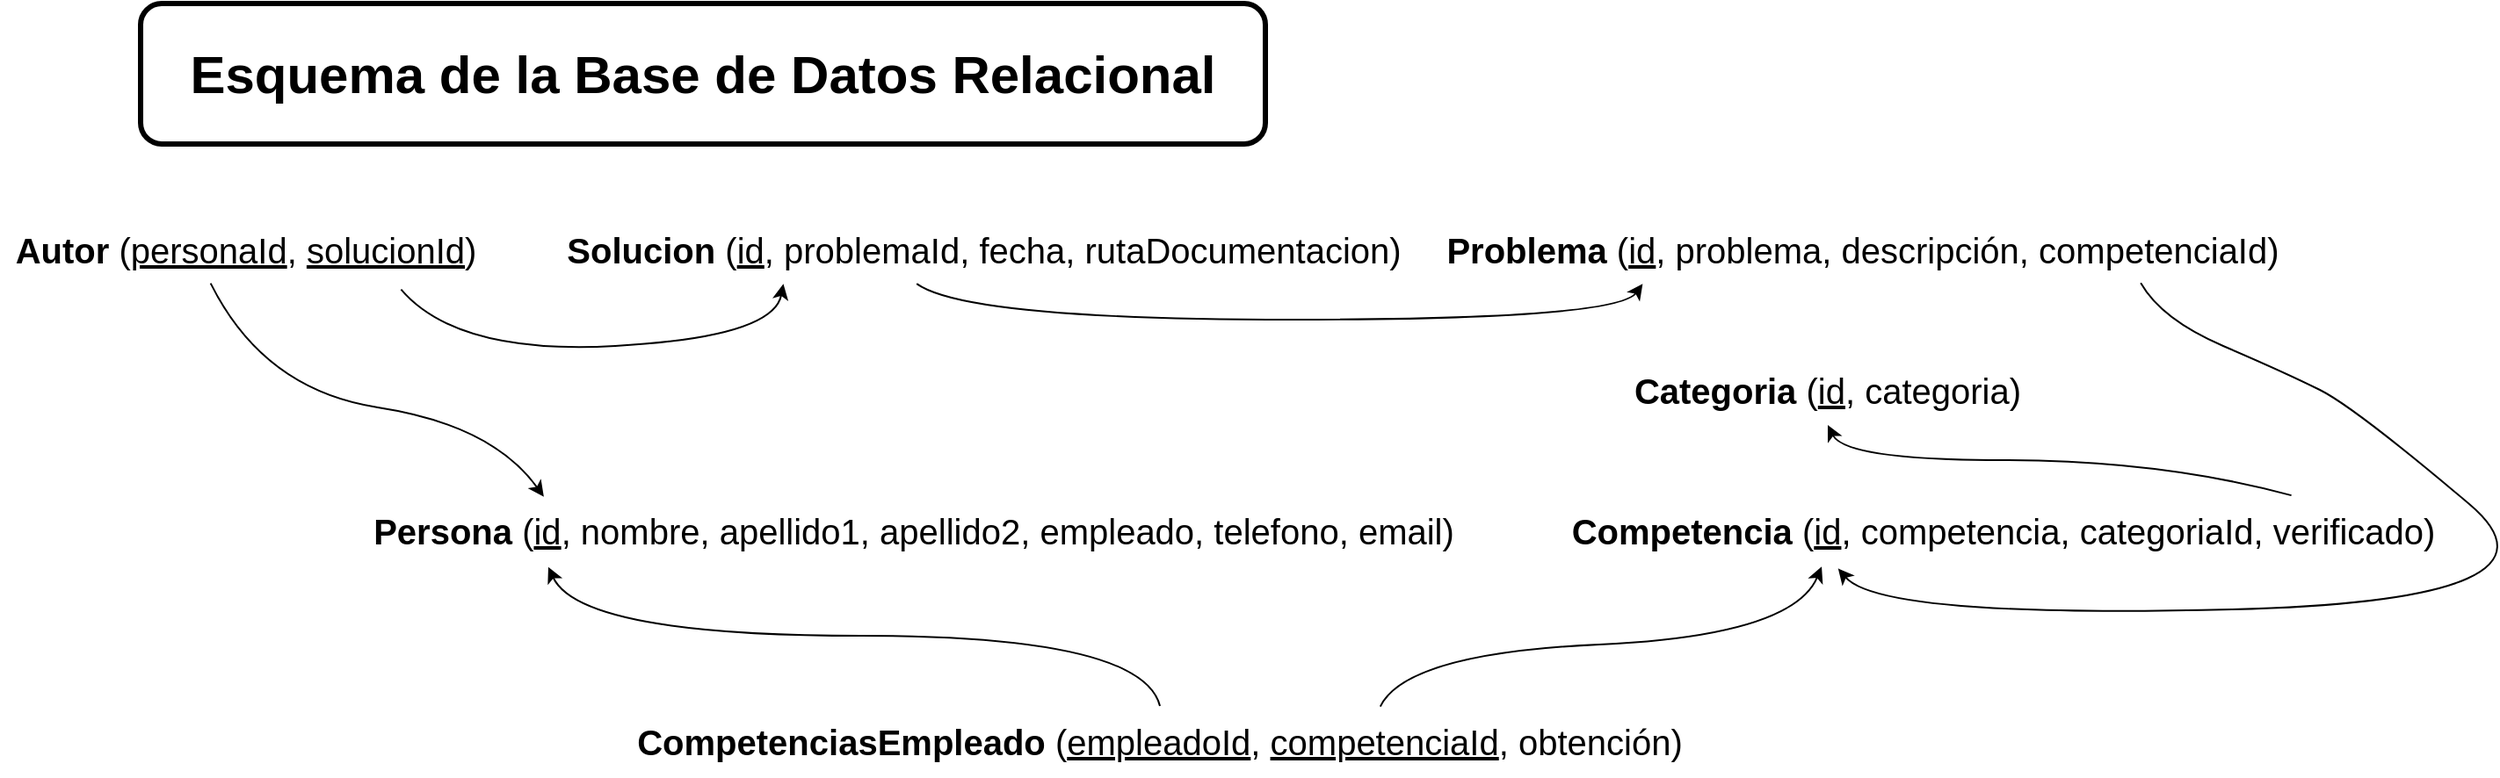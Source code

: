 <mxfile version="26.0.9">
  <diagram name="Página-1" id="r680a2kSxSQnS_c1aFRB">
    <mxGraphModel dx="2257" dy="1804" grid="1" gridSize="10" guides="1" tooltips="1" connect="1" arrows="1" fold="1" page="1" pageScale="1" pageWidth="1000" pageHeight="1000" math="0" shadow="0">
      <root>
        <mxCell id="0" />
        <mxCell id="1" parent="0" />
        <mxCell id="TEnRy6ez4rsZKCmlb2lD-1" value="&lt;b&gt;Persona&lt;/b&gt;&amp;nbsp;(&lt;u&gt;id&lt;/u&gt;, nombre, apellido1, apellido2, empleado, telefono, email)" style="text;html=1;align=center;verticalAlign=middle;whiteSpace=wrap;rounded=0;fontSize=20;" parent="1" vertex="1">
          <mxGeometry x="120" y="120" width="640" height="40" as="geometry" />
        </mxCell>
        <mxCell id="TEnRy6ez4rsZKCmlb2lD-3" value="&lt;b&gt;CompetenciasEmpleado&lt;/b&gt; (&lt;u&gt;empleadoId&lt;/u&gt;, &lt;u&gt;competenciaId&lt;/u&gt;, obtención)" style="text;html=1;align=center;verticalAlign=middle;whiteSpace=wrap;rounded=0;fontSize=20;" parent="1" vertex="1">
          <mxGeometry x="280" y="240" width="600" height="40" as="geometry" />
        </mxCell>
        <mxCell id="TEnRy6ez4rsZKCmlb2lD-5" value="&lt;b&gt;Competencia&lt;/b&gt;&amp;nbsp;(&lt;u&gt;id&lt;/u&gt;, competencia, categoriaId, verificado)" style="text;html=1;align=center;verticalAlign=middle;whiteSpace=wrap;rounded=0;fontSize=20;" parent="1" vertex="1">
          <mxGeometry x="800" y="120" width="520" height="40" as="geometry" />
        </mxCell>
        <mxCell id="TEnRy6ez4rsZKCmlb2lD-8" value="&lt;b&gt;Categoria&lt;/b&gt; (&lt;u&gt;id&lt;/u&gt;, categoria)" style="text;html=1;align=center;verticalAlign=middle;whiteSpace=wrap;rounded=0;fontSize=20;" parent="1" vertex="1">
          <mxGeometry x="840" y="40" width="240" height="40" as="geometry" />
        </mxCell>
        <mxCell id="TEnRy6ez4rsZKCmlb2lD-12" value="" style="curved=1;endArrow=classic;html=1;rounded=0;entryX=0.5;entryY=1;entryDx=0;entryDy=0;exitX=0.815;exitY=0.002;exitDx=0;exitDy=0;exitPerimeter=0;" parent="1" source="TEnRy6ez4rsZKCmlb2lD-5" target="TEnRy6ez4rsZKCmlb2lD-8" edge="1">
          <mxGeometry width="50" height="50" relative="1" as="geometry">
            <mxPoint x="980" y="240" as="sourcePoint" />
            <mxPoint x="1030" y="190" as="targetPoint" />
            <Array as="points">
              <mxPoint x="1150" y="100" />
              <mxPoint x="970" y="100" />
            </Array>
          </mxGeometry>
        </mxCell>
        <mxCell id="TEnRy6ez4rsZKCmlb2lD-13" value="" style="curved=1;endArrow=classic;html=1;rounded=0;entryX=0.301;entryY=1.017;entryDx=0;entryDy=0;entryPerimeter=0;exitX=0.709;exitY=0.007;exitDx=0;exitDy=0;exitPerimeter=0;" parent="1" source="TEnRy6ez4rsZKCmlb2lD-3" target="TEnRy6ez4rsZKCmlb2lD-5" edge="1">
          <mxGeometry width="50" height="50" relative="1" as="geometry">
            <mxPoint x="810" y="220" as="sourcePoint" />
            <mxPoint x="860" y="170" as="targetPoint" />
            <Array as="points">
              <mxPoint x="720" y="210" />
              <mxPoint x="940" y="200" />
            </Array>
          </mxGeometry>
        </mxCell>
        <mxCell id="TEnRy6ez4rsZKCmlb2lD-14" value="" style="curved=1;endArrow=classic;html=1;rounded=0;entryX=0.175;entryY=1.021;entryDx=0;entryDy=0;entryPerimeter=0;exitX=0.5;exitY=0;exitDx=0;exitDy=0;" parent="1" source="TEnRy6ez4rsZKCmlb2lD-3" target="TEnRy6ez4rsZKCmlb2lD-1" edge="1">
          <mxGeometry width="50" height="50" relative="1" as="geometry">
            <mxPoint x="380" y="220" as="sourcePoint" />
            <mxPoint x="430" y="170" as="targetPoint" />
            <Array as="points">
              <mxPoint x="570" y="200" />
              <mxPoint x="250" y="200" />
            </Array>
          </mxGeometry>
        </mxCell>
        <mxCell id="TEnRy6ez4rsZKCmlb2lD-15" value="&lt;b&gt;Problema&lt;/b&gt;&amp;nbsp;(&lt;u&gt;id&lt;/u&gt;, problema, descripción, competenciaId)" style="text;html=1;align=center;verticalAlign=middle;whiteSpace=wrap;rounded=0;fontSize=20;" parent="1" vertex="1">
          <mxGeometry x="720" y="-40" width="520" height="40" as="geometry" />
        </mxCell>
        <mxCell id="TEnRy6ez4rsZKCmlb2lD-16" value="&lt;b&gt;Solucion&lt;/b&gt;&amp;nbsp;(&lt;u&gt;id&lt;/u&gt;, problemaId, fecha, rutaDocumentacion)" style="text;html=1;align=center;verticalAlign=middle;whiteSpace=wrap;rounded=0;fontSize=20;" parent="1" vertex="1">
          <mxGeometry x="240" y="-40" width="480" height="40" as="geometry" />
        </mxCell>
        <mxCell id="TEnRy6ez4rsZKCmlb2lD-17" value="" style="curved=1;endArrow=classic;html=1;rounded=0;exitX=0.42;exitY=0.989;exitDx=0;exitDy=0;exitPerimeter=0;entryX=0.259;entryY=0.99;entryDx=0;entryDy=0;entryPerimeter=0;" parent="1" source="TEnRy6ez4rsZKCmlb2lD-16" target="TEnRy6ez4rsZKCmlb2lD-15" edge="1">
          <mxGeometry width="50" height="50" relative="1" as="geometry">
            <mxPoint x="500" y="50" as="sourcePoint" />
            <mxPoint x="670" y="40" as="targetPoint" />
            <Array as="points">
              <mxPoint x="470" y="20" />
              <mxPoint x="840" y="20" />
            </Array>
          </mxGeometry>
        </mxCell>
        <mxCell id="TEnRy6ez4rsZKCmlb2lD-18" value="" style="curved=1;endArrow=classic;html=1;rounded=0;exitX=0.804;exitY=0.979;exitDx=0;exitDy=0;exitPerimeter=0;entryX=0.319;entryY=1.042;entryDx=0;entryDy=0;entryPerimeter=0;" parent="1" source="TEnRy6ez4rsZKCmlb2lD-15" target="TEnRy6ez4rsZKCmlb2lD-5" edge="1">
          <mxGeometry width="50" height="50" relative="1" as="geometry">
            <mxPoint x="1110" y="-60" as="sourcePoint" />
            <mxPoint x="980" y="161" as="targetPoint" />
            <Array as="points">
              <mxPoint x="1150" y="20" />
              <mxPoint x="1220" y="50" />
              <mxPoint x="1260" y="70" />
              <mxPoint x="1390" y="180" />
              <mxPoint x="990" y="190" />
            </Array>
          </mxGeometry>
        </mxCell>
        <mxCell id="TEnRy6ez4rsZKCmlb2lD-20" value="&lt;span style=&quot;font-size: 30px; font-weight: 700;&quot;&gt;Esquema de la Base de Datos Relacional&lt;/span&gt;" style="rounded=1;whiteSpace=wrap;html=1;strokeWidth=3;" parent="1" vertex="1">
          <mxGeometry y="-160" width="640" height="80" as="geometry" />
        </mxCell>
        <mxCell id="TEnRy6ez4rsZKCmlb2lD-25" value="&lt;b&gt;Autor&lt;/b&gt;&amp;nbsp;(&lt;u&gt;personaId&lt;/u&gt;, &lt;u&gt;solucionId&lt;/u&gt;)" style="text;html=1;align=center;verticalAlign=middle;whiteSpace=wrap;rounded=0;fontSize=20;" parent="1" vertex="1">
          <mxGeometry x="-80" y="-40" width="280" height="40" as="geometry" />
        </mxCell>
        <mxCell id="TEnRy6ez4rsZKCmlb2lD-26" value="" style="curved=1;endArrow=classic;html=1;rounded=0;entryX=0.171;entryY=0.021;entryDx=0;entryDy=0;entryPerimeter=0;exitX=0.428;exitY=0.983;exitDx=0;exitDy=0;exitPerimeter=0;" parent="1" source="TEnRy6ez4rsZKCmlb2lD-25" target="TEnRy6ez4rsZKCmlb2lD-1" edge="1">
          <mxGeometry width="50" height="50" relative="1" as="geometry">
            <mxPoint x="-40" y="70" as="sourcePoint" />
            <mxPoint x="40" y="30" as="targetPoint" />
            <Array as="points">
              <mxPoint x="70" y="60" />
              <mxPoint x="200" y="80" />
            </Array>
          </mxGeometry>
        </mxCell>
        <mxCell id="TEnRy6ez4rsZKCmlb2lD-28" value="" style="curved=1;endArrow=classic;html=1;rounded=0;entryX=0.262;entryY=0.99;entryDx=0;entryDy=0;entryPerimeter=0;exitX=0.815;exitY=1.07;exitDx=0;exitDy=0;exitPerimeter=0;" parent="1" source="TEnRy6ez4rsZKCmlb2lD-25" target="TEnRy6ez4rsZKCmlb2lD-16" edge="1">
          <mxGeometry width="50" height="50" relative="1" as="geometry">
            <mxPoint x="390" y="90" as="sourcePoint" />
            <mxPoint x="440" y="40" as="targetPoint" />
            <Array as="points">
              <mxPoint x="180" y="40" />
              <mxPoint x="360" y="30" />
            </Array>
          </mxGeometry>
        </mxCell>
      </root>
    </mxGraphModel>
  </diagram>
</mxfile>
